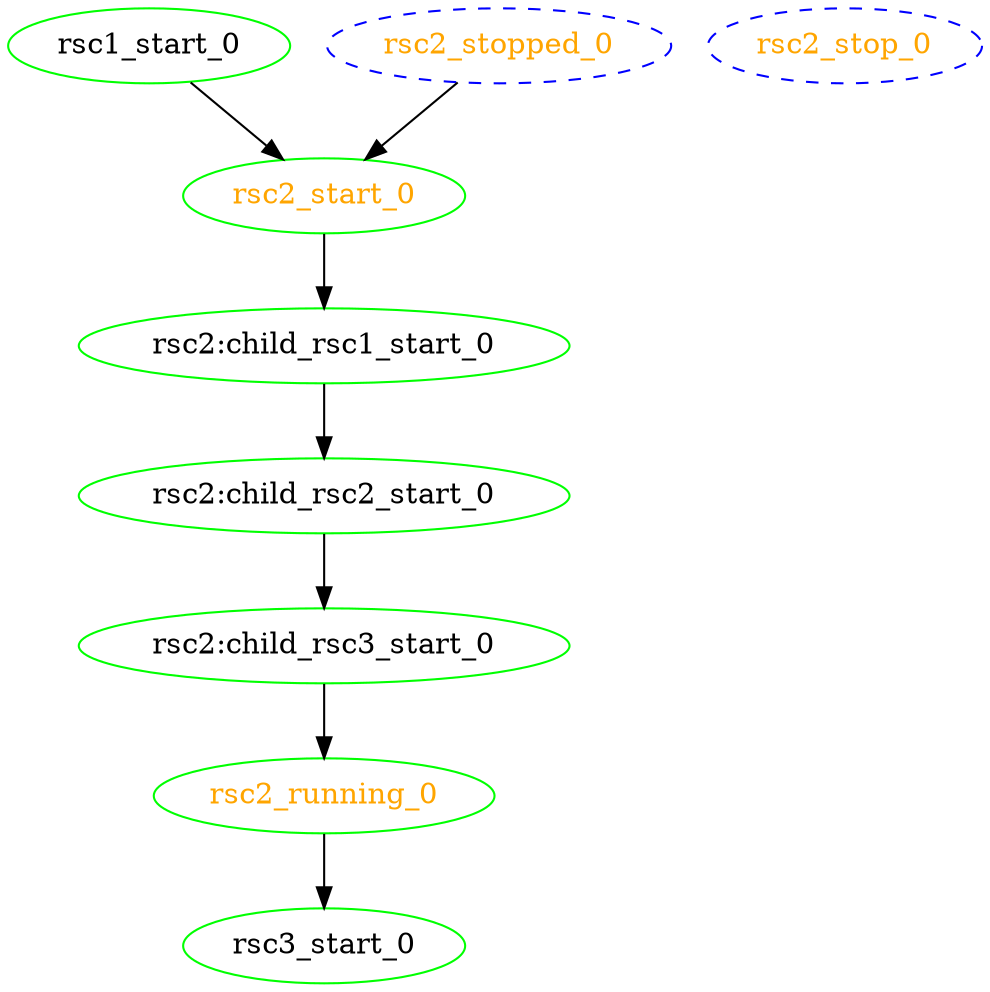 digraph "g" {
	size = "30,30"
"rsc1_start_0" [ tooltip="node1" color="green" fontcolor="black" ]
"rsc2:child_rsc1_start_0" [ tooltip="node2" color="green" fontcolor="black" ]
"rsc2:child_rsc2_start_0" [ tooltip="node2" color="green" fontcolor="black" ]
"rsc2:child_rsc3_start_0" [ tooltip="node2" color="green" fontcolor="black" ]
"rsc2_start_0" [ tooltip="" color="green" fontcolor="orange" ]
"rsc2_running_0" [ tooltip="" color="green" fontcolor="orange" ]
"rsc2_stop_0" [ style="dashed" color="blue" fontcolor="orange" ]
"rsc2_stopped_0" [ style="dashed" color="blue" fontcolor="orange" ]
"rsc3_start_0" [ tooltip="node1" color="green" fontcolor="black" ]
"rsc2_start_0" -> "rsc2:child_rsc1_start_0"
"rsc2:child_rsc1_start_0" -> "rsc2:child_rsc2_start_0"
"rsc2:child_rsc2_start_0" -> "rsc2:child_rsc3_start_0"
"rsc1_start_0" -> "rsc2_start_0"
"rsc2_stopped_0" -> "rsc2_start_0"
"rsc2:child_rsc3_start_0" -> "rsc2_running_0"
"rsc2_running_0" -> "rsc3_start_0"
}

